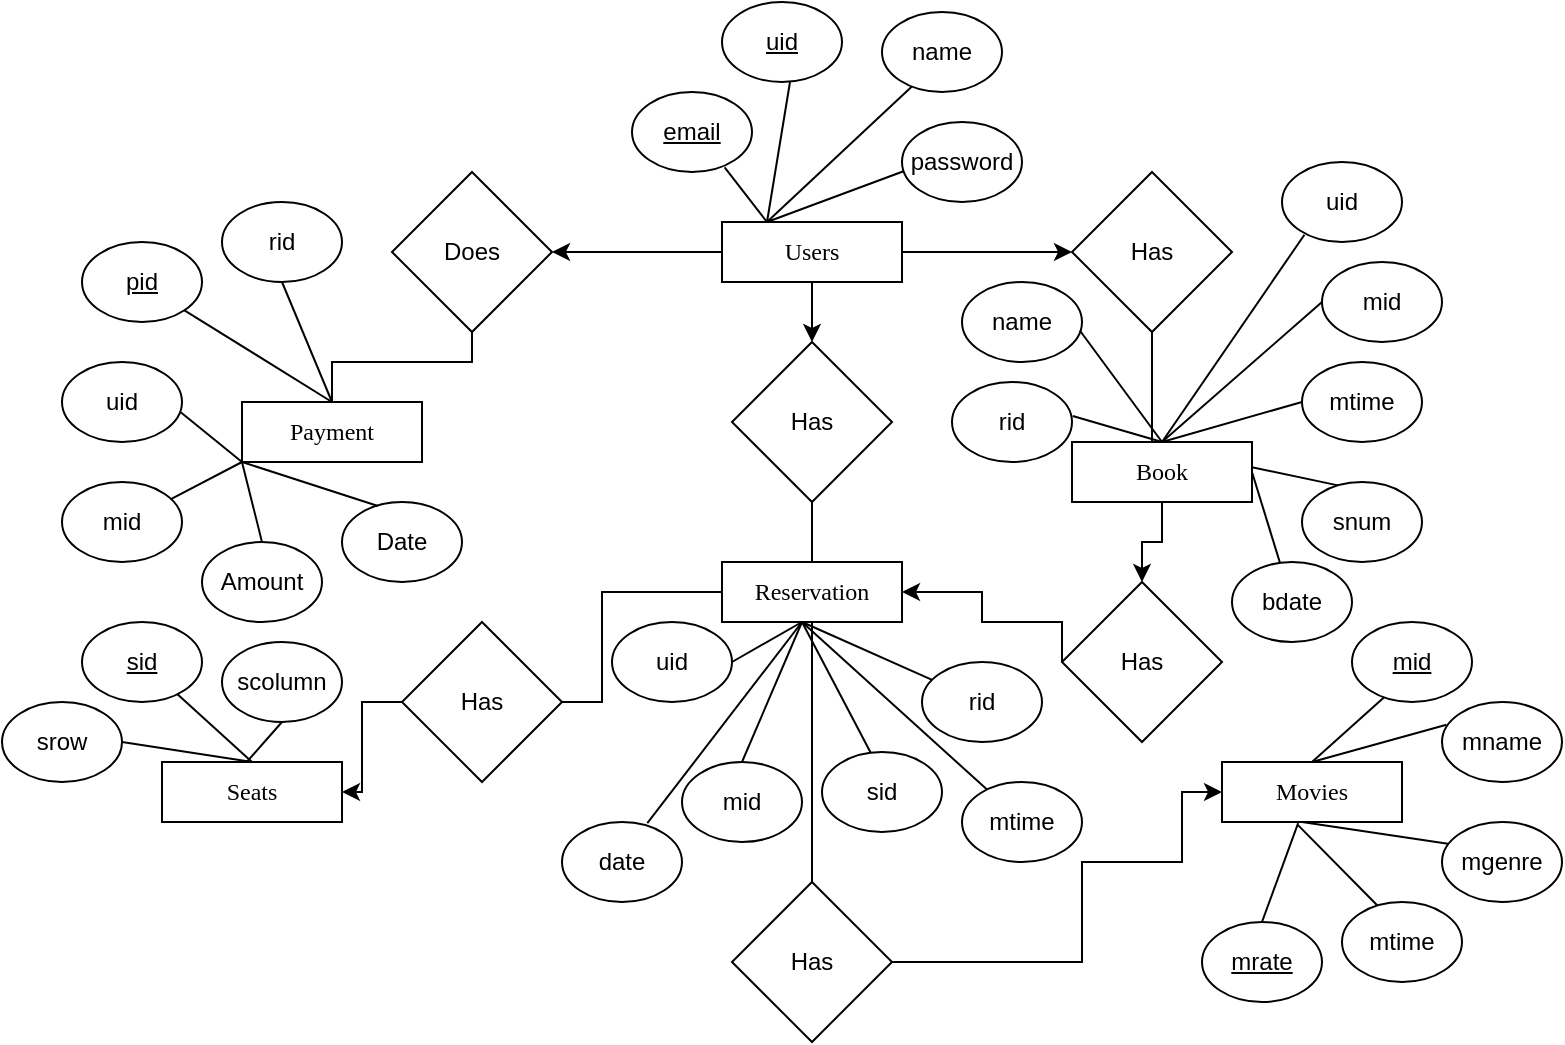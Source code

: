 <mxfile version="21.6.6" type="device">
  <diagram name="Page-1" id="wIp03RdObnhdTW-ZVyib">
    <mxGraphModel dx="880" dy="476" grid="1" gridSize="10" guides="1" tooltips="1" connect="1" arrows="1" fold="1" page="1" pageScale="1" pageWidth="827" pageHeight="1169" math="0" shadow="0">
      <root>
        <mxCell id="0" />
        <mxCell id="1" parent="0" />
        <mxCell id="hWRR5ygLZFPB1istN6i5-33" style="edgeStyle=orthogonalEdgeStyle;rounded=0;orthogonalLoop=1;jettySize=auto;html=1;entryX=0.5;entryY=0;entryDx=0;entryDy=0;" parent="1" source="hWRR5ygLZFPB1istN6i5-1" target="hWRR5ygLZFPB1istN6i5-31" edge="1">
          <mxGeometry relative="1" as="geometry" />
        </mxCell>
        <mxCell id="hWRR5ygLZFPB1istN6i5-1" value="&lt;font face=&quot;Times New Roman&quot;&gt;Book&lt;/font&gt;" style="rounded=0;whiteSpace=wrap;html=1;" parent="1" vertex="1">
          <mxGeometry x="565" y="250" width="90" height="30" as="geometry" />
        </mxCell>
        <mxCell id="hWRR5ygLZFPB1istN6i5-2" value="&lt;font face=&quot;Times New Roman&quot;&gt;Movies&lt;br&gt;&lt;/font&gt;" style="rounded=0;whiteSpace=wrap;html=1;" parent="1" vertex="1">
          <mxGeometry x="640" y="410" width="90" height="30" as="geometry" />
        </mxCell>
        <mxCell id="hWRR5ygLZFPB1istN6i5-3" value="&lt;font face=&quot;Times New Roman&quot;&gt;&lt;font style=&quot;font-size: 12px;&quot;&gt;Payment&lt;/font&gt;&lt;br&gt;&lt;/font&gt;" style="rounded=0;whiteSpace=wrap;html=1;" parent="1" vertex="1">
          <mxGeometry x="150" y="230" width="90" height="30" as="geometry" />
        </mxCell>
        <mxCell id="hWRR5ygLZFPB1istN6i5-25" style="edgeStyle=orthogonalEdgeStyle;rounded=0;orthogonalLoop=1;jettySize=auto;html=1;entryX=0.5;entryY=0;entryDx=0;entryDy=0;endArrow=none;endFill=0;" parent="1" source="hWRR5ygLZFPB1istN6i5-4" target="hWRR5ygLZFPB1istN6i5-24" edge="1">
          <mxGeometry relative="1" as="geometry" />
        </mxCell>
        <mxCell id="hWRR5ygLZFPB1istN6i5-29" value="" style="edgeStyle=orthogonalEdgeStyle;rounded=0;orthogonalLoop=1;jettySize=auto;html=1;endArrow=none;endFill=0;" parent="1" source="hWRR5ygLZFPB1istN6i5-4" target="hWRR5ygLZFPB1istN6i5-28" edge="1">
          <mxGeometry relative="1" as="geometry">
            <Array as="points">
              <mxPoint x="330" y="325" />
              <mxPoint x="330" y="380" />
            </Array>
          </mxGeometry>
        </mxCell>
        <mxCell id="hWRR5ygLZFPB1istN6i5-4" value="&lt;font face=&quot;Times New Roman&quot;&gt;&lt;font style=&quot;font-size: 12px;&quot;&gt;Reservation&lt;/font&gt;&lt;br&gt;&lt;/font&gt;" style="rounded=0;whiteSpace=wrap;html=1;" parent="1" vertex="1">
          <mxGeometry x="390" y="310" width="90" height="30" as="geometry" />
        </mxCell>
        <mxCell id="hWRR5ygLZFPB1istN6i5-5" value="&lt;font face=&quot;Times New Roman&quot;&gt;&lt;font style=&quot;font-size: 12px;&quot;&gt;Seats&lt;/font&gt;&lt;br&gt;&lt;/font&gt;" style="rounded=0;whiteSpace=wrap;html=1;" parent="1" vertex="1">
          <mxGeometry x="110" y="410" width="90" height="30" as="geometry" />
        </mxCell>
        <mxCell id="hWRR5ygLZFPB1istN6i5-10" value="" style="edgeStyle=orthogonalEdgeStyle;rounded=0;orthogonalLoop=1;jettySize=auto;html=1;endArrow=classic;endFill=1;" parent="1" source="hWRR5ygLZFPB1istN6i5-6" target="hWRR5ygLZFPB1istN6i5-9" edge="1">
          <mxGeometry relative="1" as="geometry" />
        </mxCell>
        <mxCell id="hWRR5ygLZFPB1istN6i5-13" value="" style="edgeStyle=orthogonalEdgeStyle;rounded=0;orthogonalLoop=1;jettySize=auto;html=1;endArrow=classic;endFill=1;" parent="1" source="hWRR5ygLZFPB1istN6i5-6" target="hWRR5ygLZFPB1istN6i5-12" edge="1">
          <mxGeometry relative="1" as="geometry" />
        </mxCell>
        <mxCell id="hWRR5ygLZFPB1istN6i5-18" style="edgeStyle=orthogonalEdgeStyle;rounded=0;orthogonalLoop=1;jettySize=auto;html=1;entryX=0.5;entryY=0;entryDx=0;entryDy=0;" parent="1" source="hWRR5ygLZFPB1istN6i5-6" target="hWRR5ygLZFPB1istN6i5-17" edge="1">
          <mxGeometry relative="1" as="geometry" />
        </mxCell>
        <mxCell id="hWRR5ygLZFPB1istN6i5-6" value="&lt;font face=&quot;Times New Roman&quot;&gt;&lt;font style=&quot;font-size: 12px;&quot;&gt;Users&lt;/font&gt;&lt;br&gt;&lt;/font&gt;" style="rounded=0;whiteSpace=wrap;html=1;" parent="1" vertex="1">
          <mxGeometry x="390" y="140" width="90" height="30" as="geometry" />
        </mxCell>
        <mxCell id="hWRR5ygLZFPB1istN6i5-15" style="edgeStyle=orthogonalEdgeStyle;rounded=0;orthogonalLoop=1;jettySize=auto;html=1;entryX=0.5;entryY=0;entryDx=0;entryDy=0;endArrow=none;endFill=0;" parent="1" source="hWRR5ygLZFPB1istN6i5-9" target="hWRR5ygLZFPB1istN6i5-1" edge="1">
          <mxGeometry relative="1" as="geometry">
            <Array as="points">
              <mxPoint x="605" y="250" />
            </Array>
          </mxGeometry>
        </mxCell>
        <mxCell id="hWRR5ygLZFPB1istN6i5-9" value="Has" style="rhombus;whiteSpace=wrap;html=1;rounded=0;" parent="1" vertex="1">
          <mxGeometry x="565" y="115" width="80" height="80" as="geometry" />
        </mxCell>
        <mxCell id="hWRR5ygLZFPB1istN6i5-16" value="" style="edgeStyle=orthogonalEdgeStyle;rounded=0;orthogonalLoop=1;jettySize=auto;html=1;endArrow=none;endFill=0;" parent="1" source="hWRR5ygLZFPB1istN6i5-12" target="hWRR5ygLZFPB1istN6i5-3" edge="1">
          <mxGeometry relative="1" as="geometry">
            <Array as="points">
              <mxPoint x="265" y="210" />
              <mxPoint x="195" y="210" />
            </Array>
          </mxGeometry>
        </mxCell>
        <mxCell id="hWRR5ygLZFPB1istN6i5-12" value="Does" style="rhombus;whiteSpace=wrap;html=1;rounded=0;" parent="1" vertex="1">
          <mxGeometry x="225" y="115" width="80" height="80" as="geometry" />
        </mxCell>
        <mxCell id="hWRR5ygLZFPB1istN6i5-19" style="edgeStyle=orthogonalEdgeStyle;rounded=0;orthogonalLoop=1;jettySize=auto;html=1;endArrow=none;endFill=0;" parent="1" source="hWRR5ygLZFPB1istN6i5-17" target="hWRR5ygLZFPB1istN6i5-4" edge="1">
          <mxGeometry relative="1" as="geometry" />
        </mxCell>
        <mxCell id="hWRR5ygLZFPB1istN6i5-17" value="Has" style="rhombus;whiteSpace=wrap;html=1;rounded=0;" parent="1" vertex="1">
          <mxGeometry x="395" y="200" width="80" height="80" as="geometry" />
        </mxCell>
        <mxCell id="hWRR5ygLZFPB1istN6i5-92" style="edgeStyle=orthogonalEdgeStyle;rounded=0;orthogonalLoop=1;jettySize=auto;html=1;entryX=0;entryY=0.5;entryDx=0;entryDy=0;" parent="1" source="hWRR5ygLZFPB1istN6i5-24" target="hWRR5ygLZFPB1istN6i5-2" edge="1">
          <mxGeometry relative="1" as="geometry">
            <Array as="points">
              <mxPoint x="570" y="510" />
              <mxPoint x="570" y="460" />
              <mxPoint x="620" y="460" />
              <mxPoint x="620" y="425" />
            </Array>
          </mxGeometry>
        </mxCell>
        <mxCell id="hWRR5ygLZFPB1istN6i5-24" value="Has" style="rhombus;whiteSpace=wrap;html=1;rounded=0;" parent="1" vertex="1">
          <mxGeometry x="395" y="470" width="80" height="80" as="geometry" />
        </mxCell>
        <mxCell id="hWRR5ygLZFPB1istN6i5-30" value="" style="edgeStyle=orthogonalEdgeStyle;rounded=0;orthogonalLoop=1;jettySize=auto;html=1;" parent="1" source="hWRR5ygLZFPB1istN6i5-28" target="hWRR5ygLZFPB1istN6i5-5" edge="1">
          <mxGeometry relative="1" as="geometry" />
        </mxCell>
        <mxCell id="hWRR5ygLZFPB1istN6i5-28" value="Has" style="rhombus;whiteSpace=wrap;html=1;rounded=0;" parent="1" vertex="1">
          <mxGeometry x="230" y="340" width="80" height="80" as="geometry" />
        </mxCell>
        <mxCell id="hWRR5ygLZFPB1istN6i5-34" style="edgeStyle=orthogonalEdgeStyle;rounded=0;orthogonalLoop=1;jettySize=auto;html=1;exitX=0;exitY=0.5;exitDx=0;exitDy=0;" parent="1" source="hWRR5ygLZFPB1istN6i5-31" target="hWRR5ygLZFPB1istN6i5-4" edge="1">
          <mxGeometry relative="1" as="geometry">
            <Array as="points">
              <mxPoint x="560" y="340" />
              <mxPoint x="520" y="340" />
              <mxPoint x="520" y="325" />
            </Array>
          </mxGeometry>
        </mxCell>
        <mxCell id="hWRR5ygLZFPB1istN6i5-31" value="Has" style="rhombus;whiteSpace=wrap;html=1;rounded=0;" parent="1" vertex="1">
          <mxGeometry x="560" y="320" width="80" height="80" as="geometry" />
        </mxCell>
        <mxCell id="hWRR5ygLZFPB1istN6i5-38" value="uid" style="ellipse;whiteSpace=wrap;html=1;" parent="1" vertex="1">
          <mxGeometry x="60" y="210" width="60" height="40" as="geometry" />
        </mxCell>
        <mxCell id="hWRR5ygLZFPB1istN6i5-40" value="rid&lt;br&gt;" style="ellipse;whiteSpace=wrap;html=1;" parent="1" vertex="1">
          <mxGeometry x="140" y="130" width="60" height="40" as="geometry" />
        </mxCell>
        <mxCell id="hWRR5ygLZFPB1istN6i5-41" value="&lt;u&gt;pid&lt;/u&gt;" style="ellipse;whiteSpace=wrap;html=1;" parent="1" vertex="1">
          <mxGeometry x="70" y="150" width="60" height="40" as="geometry" />
        </mxCell>
        <mxCell id="hWRR5ygLZFPB1istN6i5-42" value="mid" style="ellipse;whiteSpace=wrap;html=1;" parent="1" vertex="1">
          <mxGeometry x="60" y="270" width="60" height="40" as="geometry" />
        </mxCell>
        <mxCell id="hWRR5ygLZFPB1istN6i5-43" value="Amount" style="ellipse;whiteSpace=wrap;html=1;" parent="1" vertex="1">
          <mxGeometry x="130" y="300" width="60" height="40" as="geometry" />
        </mxCell>
        <mxCell id="hWRR5ygLZFPB1istN6i5-44" value="Date" style="ellipse;whiteSpace=wrap;html=1;" parent="1" vertex="1">
          <mxGeometry x="200" y="280" width="60" height="40" as="geometry" />
        </mxCell>
        <mxCell id="hWRR5ygLZFPB1istN6i5-47" value="" style="endArrow=none;html=1;rounded=0;entryX=0.5;entryY=1;entryDx=0;entryDy=0;exitX=0.5;exitY=0;exitDx=0;exitDy=0;" parent="1" source="hWRR5ygLZFPB1istN6i5-3" target="hWRR5ygLZFPB1istN6i5-40" edge="1">
          <mxGeometry width="50" height="50" relative="1" as="geometry">
            <mxPoint x="330" y="325" as="sourcePoint" />
            <mxPoint x="60" y="115" as="targetPoint" />
            <Array as="points" />
          </mxGeometry>
        </mxCell>
        <mxCell id="hWRR5ygLZFPB1istN6i5-48" value="" style="endArrow=none;html=1;rounded=0;entryX=1;entryY=1;entryDx=0;entryDy=0;exitX=0.5;exitY=0;exitDx=0;exitDy=0;" parent="1" source="hWRR5ygLZFPB1istN6i5-3" target="hWRR5ygLZFPB1istN6i5-41" edge="1">
          <mxGeometry width="50" height="50" relative="1" as="geometry">
            <mxPoint x="190" y="230" as="sourcePoint" />
            <mxPoint x="180" y="160" as="targetPoint" />
            <Array as="points" />
          </mxGeometry>
        </mxCell>
        <mxCell id="hWRR5ygLZFPB1istN6i5-49" value="" style="endArrow=none;html=1;rounded=0;entryX=0.992;entryY=0.632;entryDx=0;entryDy=0;exitX=0;exitY=1;exitDx=0;exitDy=0;entryPerimeter=0;" parent="1" source="hWRR5ygLZFPB1istN6i5-3" target="hWRR5ygLZFPB1istN6i5-38" edge="1">
          <mxGeometry width="50" height="50" relative="1" as="geometry">
            <mxPoint x="169" y="290" as="sourcePoint" />
            <mxPoint x="100" y="244" as="targetPoint" />
            <Array as="points" />
          </mxGeometry>
        </mxCell>
        <mxCell id="hWRR5ygLZFPB1istN6i5-50" value="" style="endArrow=none;html=1;rounded=0;entryX=0.904;entryY=0.217;entryDx=0;entryDy=0;exitX=0;exitY=1;exitDx=0;exitDy=0;entryPerimeter=0;" parent="1" source="hWRR5ygLZFPB1istN6i5-3" target="hWRR5ygLZFPB1istN6i5-42" edge="1">
          <mxGeometry width="50" height="50" relative="1" as="geometry">
            <mxPoint x="160" y="263" as="sourcePoint" />
            <mxPoint x="110" y="250" as="targetPoint" />
            <Array as="points" />
          </mxGeometry>
        </mxCell>
        <mxCell id="hWRR5ygLZFPB1istN6i5-51" value="" style="endArrow=none;html=1;rounded=0;entryX=0.5;entryY=0;entryDx=0;entryDy=0;exitX=0;exitY=1;exitDx=0;exitDy=0;" parent="1" source="hWRR5ygLZFPB1istN6i5-3" target="hWRR5ygLZFPB1istN6i5-43" edge="1">
          <mxGeometry width="50" height="50" relative="1" as="geometry">
            <mxPoint x="160" y="270" as="sourcePoint" />
            <mxPoint x="114" y="319" as="targetPoint" />
            <Array as="points" />
          </mxGeometry>
        </mxCell>
        <mxCell id="hWRR5ygLZFPB1istN6i5-53" value="" style="endArrow=none;html=1;rounded=0;entryX=0.3;entryY=0.05;entryDx=0;entryDy=0;entryPerimeter=0;exitX=0;exitY=1;exitDx=0;exitDy=0;" parent="1" source="hWRR5ygLZFPB1istN6i5-3" target="hWRR5ygLZFPB1istN6i5-44" edge="1">
          <mxGeometry width="50" height="50" relative="1" as="geometry">
            <mxPoint x="170" y="260" as="sourcePoint" />
            <mxPoint x="170" y="310" as="targetPoint" />
            <Array as="points" />
          </mxGeometry>
        </mxCell>
        <mxCell id="hWRR5ygLZFPB1istN6i5-54" value="&lt;u&gt;uid&lt;/u&gt;" style="ellipse;whiteSpace=wrap;html=1;" parent="1" vertex="1">
          <mxGeometry x="390" y="30" width="60" height="40" as="geometry" />
        </mxCell>
        <mxCell id="hWRR5ygLZFPB1istN6i5-55" value="name" style="ellipse;whiteSpace=wrap;html=1;" parent="1" vertex="1">
          <mxGeometry x="470" y="35" width="60" height="40" as="geometry" />
        </mxCell>
        <mxCell id="hWRR5ygLZFPB1istN6i5-56" value="&lt;u&gt;email&lt;/u&gt;" style="ellipse;whiteSpace=wrap;html=1;" parent="1" vertex="1">
          <mxGeometry x="345" y="75" width="60" height="40" as="geometry" />
        </mxCell>
        <mxCell id="hWRR5ygLZFPB1istN6i5-57" value="password" style="ellipse;whiteSpace=wrap;html=1;" parent="1" vertex="1">
          <mxGeometry x="480" y="90" width="60" height="40" as="geometry" />
        </mxCell>
        <mxCell id="hWRR5ygLZFPB1istN6i5-58" value="" style="endArrow=none;html=1;rounded=0;entryX=0.772;entryY=0.942;entryDx=0;entryDy=0;exitX=0.25;exitY=0;exitDx=0;exitDy=0;entryPerimeter=0;" parent="1" source="hWRR5ygLZFPB1istN6i5-6" target="hWRR5ygLZFPB1istN6i5-56" edge="1">
          <mxGeometry width="50" height="50" relative="1" as="geometry">
            <mxPoint x="205" y="240" as="sourcePoint" />
            <mxPoint x="180" y="180" as="targetPoint" />
            <Array as="points" />
          </mxGeometry>
        </mxCell>
        <mxCell id="hWRR5ygLZFPB1istN6i5-59" value="" style="endArrow=none;html=1;rounded=0;entryX=0.772;entryY=0.942;entryDx=0;entryDy=0;exitX=0.25;exitY=0;exitDx=0;exitDy=0;entryPerimeter=0;" parent="1" source="hWRR5ygLZFPB1istN6i5-6" edge="1">
          <mxGeometry width="50" height="50" relative="1" as="geometry">
            <mxPoint x="446" y="97" as="sourcePoint" />
            <mxPoint x="424" y="70" as="targetPoint" />
            <Array as="points" />
          </mxGeometry>
        </mxCell>
        <mxCell id="hWRR5ygLZFPB1istN6i5-60" value="" style="endArrow=none;html=1;rounded=0;entryX=0.249;entryY=0.93;entryDx=0;entryDy=0;exitX=0.25;exitY=0;exitDx=0;exitDy=0;entryPerimeter=0;" parent="1" source="hWRR5ygLZFPB1istN6i5-6" target="hWRR5ygLZFPB1istN6i5-55" edge="1">
          <mxGeometry width="50" height="50" relative="1" as="geometry">
            <mxPoint x="423" y="150" as="sourcePoint" />
            <mxPoint x="434" y="80" as="targetPoint" />
            <Array as="points" />
          </mxGeometry>
        </mxCell>
        <mxCell id="hWRR5ygLZFPB1istN6i5-61" value="" style="endArrow=none;html=1;rounded=0;entryX=0.013;entryY=0.616;entryDx=0;entryDy=0;exitX=0.25;exitY=0;exitDx=0;exitDy=0;entryPerimeter=0;" parent="1" source="hWRR5ygLZFPB1istN6i5-6" target="hWRR5ygLZFPB1istN6i5-57" edge="1">
          <mxGeometry width="50" height="50" relative="1" as="geometry">
            <mxPoint x="423" y="150" as="sourcePoint" />
            <mxPoint x="495" y="82" as="targetPoint" />
            <Array as="points" />
          </mxGeometry>
        </mxCell>
        <mxCell id="hWRR5ygLZFPB1istN6i5-62" value="rid&lt;br&gt;" style="ellipse;whiteSpace=wrap;html=1;" parent="1" vertex="1">
          <mxGeometry x="490" y="360" width="60" height="40" as="geometry" />
        </mxCell>
        <mxCell id="hWRR5ygLZFPB1istN6i5-63" value="sid" style="ellipse;whiteSpace=wrap;html=1;" parent="1" vertex="1">
          <mxGeometry x="440" y="405" width="60" height="40" as="geometry" />
        </mxCell>
        <mxCell id="hWRR5ygLZFPB1istN6i5-64" value="mid" style="ellipse;whiteSpace=wrap;html=1;" parent="1" vertex="1">
          <mxGeometry x="370" y="410" width="60" height="40" as="geometry" />
        </mxCell>
        <mxCell id="hWRR5ygLZFPB1istN6i5-65" value="uid" style="ellipse;whiteSpace=wrap;html=1;" parent="1" vertex="1">
          <mxGeometry x="335" y="340" width="60" height="40" as="geometry" />
        </mxCell>
        <mxCell id="hWRR5ygLZFPB1istN6i5-67" value="mtime" style="ellipse;whiteSpace=wrap;html=1;" parent="1" vertex="1">
          <mxGeometry x="510" y="420" width="60" height="40" as="geometry" />
        </mxCell>
        <mxCell id="hWRR5ygLZFPB1istN6i5-68" value="date" style="ellipse;whiteSpace=wrap;html=1;" parent="1" vertex="1">
          <mxGeometry x="310" y="440" width="60" height="40" as="geometry" />
        </mxCell>
        <mxCell id="hWRR5ygLZFPB1istN6i5-70" value="" style="endArrow=none;html=1;rounded=0;" parent="1" source="hWRR5ygLZFPB1istN6i5-62" edge="1">
          <mxGeometry width="50" height="50" relative="1" as="geometry">
            <mxPoint x="160" y="270" as="sourcePoint" />
            <mxPoint x="430" y="340" as="targetPoint" />
            <Array as="points" />
          </mxGeometry>
        </mxCell>
        <mxCell id="hWRR5ygLZFPB1istN6i5-71" value="" style="endArrow=none;html=1;rounded=0;exitX=1;exitY=0.5;exitDx=0;exitDy=0;" parent="1" source="hWRR5ygLZFPB1istN6i5-65" edge="1">
          <mxGeometry width="50" height="50" relative="1" as="geometry">
            <mxPoint x="499" y="386" as="sourcePoint" />
            <mxPoint x="430" y="340" as="targetPoint" />
            <Array as="points" />
          </mxGeometry>
        </mxCell>
        <mxCell id="hWRR5ygLZFPB1istN6i5-72" value="" style="endArrow=none;html=1;rounded=0;exitX=0.406;exitY=0.01;exitDx=0;exitDy=0;exitPerimeter=0;" parent="1" source="hWRR5ygLZFPB1istN6i5-63" edge="1">
          <mxGeometry width="50" height="50" relative="1" as="geometry">
            <mxPoint x="480" y="420" as="sourcePoint" />
            <mxPoint x="430" y="340" as="targetPoint" />
            <Array as="points" />
          </mxGeometry>
        </mxCell>
        <mxCell id="hWRR5ygLZFPB1istN6i5-73" value="" style="endArrow=none;html=1;rounded=0;exitX=0.206;exitY=0.091;exitDx=0;exitDy=0;exitPerimeter=0;" parent="1" source="hWRR5ygLZFPB1istN6i5-67" edge="1">
          <mxGeometry width="50" height="50" relative="1" as="geometry">
            <mxPoint x="521" y="423" as="sourcePoint" />
            <mxPoint x="430" y="340" as="targetPoint" />
            <Array as="points" />
          </mxGeometry>
        </mxCell>
        <mxCell id="hWRR5ygLZFPB1istN6i5-74" value="" style="endArrow=none;html=1;rounded=0;exitX=0.5;exitY=0;exitDx=0;exitDy=0;" parent="1" source="hWRR5ygLZFPB1istN6i5-64" edge="1">
          <mxGeometry width="50" height="50" relative="1" as="geometry">
            <mxPoint x="490" y="430" as="sourcePoint" />
            <mxPoint x="430" y="340" as="targetPoint" />
            <Array as="points" />
          </mxGeometry>
        </mxCell>
        <mxCell id="hWRR5ygLZFPB1istN6i5-75" value="" style="endArrow=none;html=1;rounded=0;exitX=0.711;exitY=0.015;exitDx=0;exitDy=0;exitPerimeter=0;" parent="1" source="hWRR5ygLZFPB1istN6i5-68" edge="1">
          <mxGeometry width="50" height="50" relative="1" as="geometry">
            <mxPoint x="410" y="440" as="sourcePoint" />
            <mxPoint x="430" y="340" as="targetPoint" />
            <Array as="points" />
          </mxGeometry>
        </mxCell>
        <mxCell id="hWRR5ygLZFPB1istN6i5-77" value="uid" style="ellipse;whiteSpace=wrap;html=1;" parent="1" vertex="1">
          <mxGeometry x="670" y="110" width="60" height="40" as="geometry" />
        </mxCell>
        <mxCell id="hWRR5ygLZFPB1istN6i5-78" value="mid" style="ellipse;whiteSpace=wrap;html=1;" parent="1" vertex="1">
          <mxGeometry x="690" y="160" width="60" height="40" as="geometry" />
        </mxCell>
        <mxCell id="hWRR5ygLZFPB1istN6i5-79" value="name" style="ellipse;whiteSpace=wrap;html=1;" parent="1" vertex="1">
          <mxGeometry x="510" y="170" width="60" height="40" as="geometry" />
        </mxCell>
        <mxCell id="hWRR5ygLZFPB1istN6i5-80" value="rid&lt;br&gt;" style="ellipse;whiteSpace=wrap;html=1;" parent="1" vertex="1">
          <mxGeometry x="505" y="220" width="60" height="40" as="geometry" />
        </mxCell>
        <mxCell id="hWRR5ygLZFPB1istN6i5-82" value="mtime" style="ellipse;whiteSpace=wrap;html=1;" parent="1" vertex="1">
          <mxGeometry x="680" y="210" width="60" height="40" as="geometry" />
        </mxCell>
        <mxCell id="hWRR5ygLZFPB1istN6i5-83" value="snum" style="ellipse;whiteSpace=wrap;html=1;" parent="1" vertex="1">
          <mxGeometry x="680" y="270" width="60" height="40" as="geometry" />
        </mxCell>
        <mxCell id="hWRR5ygLZFPB1istN6i5-84" value="bdate" style="ellipse;whiteSpace=wrap;html=1;" parent="1" vertex="1">
          <mxGeometry x="645" y="310" width="60" height="40" as="geometry" />
        </mxCell>
        <mxCell id="hWRR5ygLZFPB1istN6i5-85" value="" style="endArrow=none;html=1;rounded=0;entryX=0.187;entryY=0.909;entryDx=0;entryDy=0;entryPerimeter=0;" parent="1" target="hWRR5ygLZFPB1istN6i5-77" edge="1">
          <mxGeometry width="50" height="50" relative="1" as="geometry">
            <mxPoint x="610" y="250" as="sourcePoint" />
            <mxPoint x="491" y="125" as="targetPoint" />
            <Array as="points" />
          </mxGeometry>
        </mxCell>
        <mxCell id="hWRR5ygLZFPB1istN6i5-86" value="" style="endArrow=none;html=1;rounded=0;entryX=0;entryY=0.5;entryDx=0;entryDy=0;" parent="1" target="hWRR5ygLZFPB1istN6i5-78" edge="1">
          <mxGeometry width="50" height="50" relative="1" as="geometry">
            <mxPoint x="610" y="250" as="sourcePoint" />
            <mxPoint x="690" y="160" as="targetPoint" />
            <Array as="points" />
          </mxGeometry>
        </mxCell>
        <mxCell id="hWRR5ygLZFPB1istN6i5-87" value="" style="endArrow=none;html=1;rounded=0;entryX=0.982;entryY=0.606;entryDx=0;entryDy=0;entryPerimeter=0;" parent="1" target="hWRR5ygLZFPB1istN6i5-79" edge="1">
          <mxGeometry width="50" height="50" relative="1" as="geometry">
            <mxPoint x="610" y="250" as="sourcePoint" />
            <mxPoint x="691" y="156" as="targetPoint" />
            <Array as="points" />
          </mxGeometry>
        </mxCell>
        <mxCell id="hWRR5ygLZFPB1istN6i5-88" value="" style="endArrow=none;html=1;rounded=0;entryX=1.006;entryY=0.425;entryDx=0;entryDy=0;entryPerimeter=0;exitX=0.5;exitY=0;exitDx=0;exitDy=0;" parent="1" source="hWRR5ygLZFPB1istN6i5-1" target="hWRR5ygLZFPB1istN6i5-80" edge="1">
          <mxGeometry width="50" height="50" relative="1" as="geometry">
            <mxPoint x="620" y="260" as="sourcePoint" />
            <mxPoint x="579" y="204" as="targetPoint" />
            <Array as="points" />
          </mxGeometry>
        </mxCell>
        <mxCell id="hWRR5ygLZFPB1istN6i5-89" value="" style="endArrow=none;html=1;rounded=0;entryX=0;entryY=0.5;entryDx=0;entryDy=0;exitX=0.5;exitY=0;exitDx=0;exitDy=0;" parent="1" source="hWRR5ygLZFPB1istN6i5-1" target="hWRR5ygLZFPB1istN6i5-82" edge="1">
          <mxGeometry width="50" height="50" relative="1" as="geometry">
            <mxPoint x="620" y="260" as="sourcePoint" />
            <mxPoint x="575" y="247" as="targetPoint" />
            <Array as="points" />
          </mxGeometry>
        </mxCell>
        <mxCell id="hWRR5ygLZFPB1istN6i5-90" value="" style="endArrow=none;html=1;rounded=0;entryX=0.3;entryY=0.042;entryDx=0;entryDy=0;exitX=1;exitY=0.422;exitDx=0;exitDy=0;entryPerimeter=0;exitPerimeter=0;" parent="1" source="hWRR5ygLZFPB1istN6i5-1" target="hWRR5ygLZFPB1istN6i5-83" edge="1">
          <mxGeometry width="50" height="50" relative="1" as="geometry">
            <mxPoint x="620" y="260" as="sourcePoint" />
            <mxPoint x="690" y="240" as="targetPoint" />
            <Array as="points" />
          </mxGeometry>
        </mxCell>
        <mxCell id="hWRR5ygLZFPB1istN6i5-91" value="" style="endArrow=none;html=1;rounded=0;exitX=1;exitY=0.5;exitDx=0;exitDy=0;" parent="1" source="hWRR5ygLZFPB1istN6i5-1" target="hWRR5ygLZFPB1istN6i5-84" edge="1">
          <mxGeometry width="50" height="50" relative="1" as="geometry">
            <mxPoint x="665" y="273" as="sourcePoint" />
            <mxPoint x="708" y="282" as="targetPoint" />
            <Array as="points" />
          </mxGeometry>
        </mxCell>
        <mxCell id="hWRR5ygLZFPB1istN6i5-94" value="&lt;u&gt;sid&lt;/u&gt;" style="ellipse;whiteSpace=wrap;html=1;" parent="1" vertex="1">
          <mxGeometry x="70" y="340" width="60" height="40" as="geometry" />
        </mxCell>
        <mxCell id="hWRR5ygLZFPB1istN6i5-95" value="scolumn" style="ellipse;whiteSpace=wrap;html=1;" parent="1" vertex="1">
          <mxGeometry x="140" y="350" width="60" height="40" as="geometry" />
        </mxCell>
        <mxCell id="hWRR5ygLZFPB1istN6i5-96" value="srow" style="ellipse;whiteSpace=wrap;html=1;" parent="1" vertex="1">
          <mxGeometry x="30" y="380" width="60" height="40" as="geometry" />
        </mxCell>
        <mxCell id="hWRR5ygLZFPB1istN6i5-97" value="" style="endArrow=none;html=1;rounded=0;entryX=0.5;entryY=0;entryDx=0;entryDy=0;" parent="1" source="hWRR5ygLZFPB1istN6i5-94" target="hWRR5ygLZFPB1istN6i5-5" edge="1">
          <mxGeometry width="50" height="50" relative="1" as="geometry">
            <mxPoint x="160" y="270" as="sourcePoint" />
            <mxPoint x="160" y="390" as="targetPoint" />
            <Array as="points" />
          </mxGeometry>
        </mxCell>
        <mxCell id="hWRR5ygLZFPB1istN6i5-98" value="" style="endArrow=none;html=1;rounded=0;exitX=0.5;exitY=1;exitDx=0;exitDy=0;entryX=0.471;entryY=-0.002;entryDx=0;entryDy=0;entryPerimeter=0;" parent="1" source="hWRR5ygLZFPB1istN6i5-95" target="hWRR5ygLZFPB1istN6i5-5" edge="1">
          <mxGeometry width="50" height="50" relative="1" as="geometry">
            <mxPoint x="130" y="390" as="sourcePoint" />
            <mxPoint x="165" y="420" as="targetPoint" />
            <Array as="points" />
          </mxGeometry>
        </mxCell>
        <mxCell id="hWRR5ygLZFPB1istN6i5-99" value="" style="endArrow=none;html=1;rounded=0;entryX=0.474;entryY=-0.011;entryDx=0;entryDy=0;exitX=1;exitY=0.5;exitDx=0;exitDy=0;entryPerimeter=0;" parent="1" source="hWRR5ygLZFPB1istN6i5-96" target="hWRR5ygLZFPB1istN6i5-5" edge="1">
          <mxGeometry width="50" height="50" relative="1" as="geometry">
            <mxPoint x="128" y="386" as="sourcePoint" />
            <mxPoint x="165" y="420" as="targetPoint" />
            <Array as="points" />
          </mxGeometry>
        </mxCell>
        <mxCell id="hWRR5ygLZFPB1istN6i5-100" value="&lt;u&gt;mid&lt;/u&gt;" style="ellipse;whiteSpace=wrap;html=1;" parent="1" vertex="1">
          <mxGeometry x="705" y="340" width="60" height="40" as="geometry" />
        </mxCell>
        <mxCell id="hWRR5ygLZFPB1istN6i5-101" value="mname" style="ellipse;whiteSpace=wrap;html=1;" parent="1" vertex="1">
          <mxGeometry x="750" y="380" width="60" height="40" as="geometry" />
        </mxCell>
        <mxCell id="hWRR5ygLZFPB1istN6i5-102" value="mgenre" style="ellipse;whiteSpace=wrap;html=1;" parent="1" vertex="1">
          <mxGeometry x="750" y="440" width="60" height="40" as="geometry" />
        </mxCell>
        <mxCell id="hWRR5ygLZFPB1istN6i5-103" value="&lt;u&gt;mrate&lt;/u&gt;" style="ellipse;whiteSpace=wrap;html=1;" parent="1" vertex="1">
          <mxGeometry x="630" y="490" width="60" height="40" as="geometry" />
        </mxCell>
        <mxCell id="hWRR5ygLZFPB1istN6i5-104" value="mtime" style="ellipse;whiteSpace=wrap;html=1;" parent="1" vertex="1">
          <mxGeometry x="700" y="480" width="60" height="40" as="geometry" />
        </mxCell>
        <mxCell id="hWRR5ygLZFPB1istN6i5-105" value="" style="endArrow=none;html=1;rounded=0;exitX=0.423;exitY=1.018;exitDx=0;exitDy=0;exitPerimeter=0;entryX=0.5;entryY=0;entryDx=0;entryDy=0;" parent="1" source="hWRR5ygLZFPB1istN6i5-2" target="hWRR5ygLZFPB1istN6i5-103" edge="1">
          <mxGeometry width="50" height="50" relative="1" as="geometry">
            <mxPoint x="532" y="434" as="sourcePoint" />
            <mxPoint x="660" y="480" as="targetPoint" />
            <Array as="points" />
          </mxGeometry>
        </mxCell>
        <mxCell id="hWRR5ygLZFPB1istN6i5-106" value="" style="endArrow=none;html=1;rounded=0;exitX=0.421;exitY=1.048;exitDx=0;exitDy=0;exitPerimeter=0;entryX=0.293;entryY=0.04;entryDx=0;entryDy=0;entryPerimeter=0;" parent="1" source="hWRR5ygLZFPB1istN6i5-2" target="hWRR5ygLZFPB1istN6i5-104" edge="1">
          <mxGeometry width="50" height="50" relative="1" as="geometry">
            <mxPoint x="688" y="451" as="sourcePoint" />
            <mxPoint x="670" y="500" as="targetPoint" />
            <Array as="points" />
          </mxGeometry>
        </mxCell>
        <mxCell id="hWRR5ygLZFPB1istN6i5-107" value="" style="endArrow=none;html=1;rounded=0;entryX=0.049;entryY=0.271;entryDx=0;entryDy=0;entryPerimeter=0;" parent="1" target="hWRR5ygLZFPB1istN6i5-102" edge="1">
          <mxGeometry width="50" height="50" relative="1" as="geometry">
            <mxPoint x="680" y="440" as="sourcePoint" />
            <mxPoint x="751" y="451" as="targetPoint" />
            <Array as="points" />
          </mxGeometry>
        </mxCell>
        <mxCell id="hWRR5ygLZFPB1istN6i5-108" value="" style="endArrow=none;html=1;rounded=0;entryX=0.037;entryY=0.284;entryDx=0;entryDy=0;entryPerimeter=0;exitX=0.5;exitY=0;exitDx=0;exitDy=0;" parent="1" source="hWRR5ygLZFPB1istN6i5-2" target="hWRR5ygLZFPB1istN6i5-101" edge="1">
          <mxGeometry width="50" height="50" relative="1" as="geometry">
            <mxPoint x="690" y="450" as="sourcePoint" />
            <mxPoint x="763" y="461" as="targetPoint" />
            <Array as="points" />
          </mxGeometry>
        </mxCell>
        <mxCell id="hWRR5ygLZFPB1istN6i5-109" value="" style="endArrow=none;html=1;rounded=0;entryX=0.268;entryY=0.942;entryDx=0;entryDy=0;entryPerimeter=0;exitX=0.5;exitY=0;exitDx=0;exitDy=0;" parent="1" source="hWRR5ygLZFPB1istN6i5-2" target="hWRR5ygLZFPB1istN6i5-100" edge="1">
          <mxGeometry width="50" height="50" relative="1" as="geometry">
            <mxPoint x="695" y="420" as="sourcePoint" />
            <mxPoint x="762" y="401" as="targetPoint" />
            <Array as="points" />
          </mxGeometry>
        </mxCell>
      </root>
    </mxGraphModel>
  </diagram>
</mxfile>
